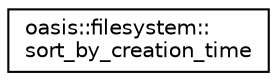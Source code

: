 digraph "Graphical Class Hierarchy"
{
 // LATEX_PDF_SIZE
  edge [fontname="Helvetica",fontsize="10",labelfontname="Helvetica",labelfontsize="10"];
  node [fontname="Helvetica",fontsize="10",shape=record];
  rankdir="LR";
  Node0 [label="oasis::filesystem::\lsort_by_creation_time",height=0.2,width=0.4,color="black", fillcolor="white", style="filled",URL="$structoasis_1_1filesystem_1_1sort__by__creation__time.html",tooltip=" "];
}
